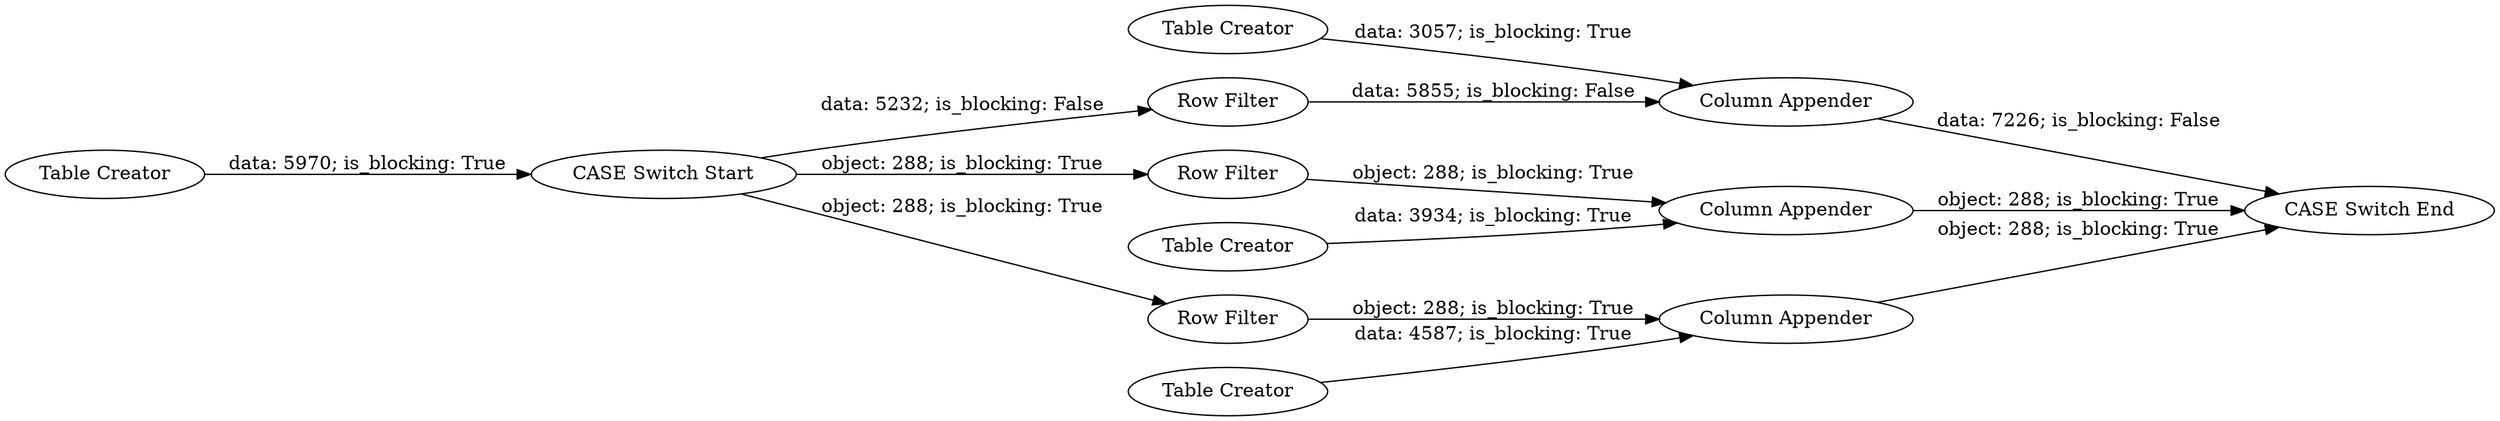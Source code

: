 digraph {
	"562695084081328400_5" [label="Table Creator"]
	"562695084081328400_1" [label="Table Creator"]
	"562695084081328400_14" [label="CASE Switch End"]
	"562695084081328400_10" [label="Column Appender"]
	"562695084081328400_11" [label="Row Filter"]
	"562695084081328400_9" [label="Table Creator"]
	"562695084081328400_12" [label="Table Creator"]
	"562695084081328400_7" [label="Row Filter"]
	"562695084081328400_8" [label="Row Filter"]
	"562695084081328400_13" [label="Column Appender"]
	"562695084081328400_4" [label="CASE Switch Start"]
	"562695084081328400_6" [label="Column Appender"]
	"562695084081328400_4" -> "562695084081328400_11" [label="object: 288; is_blocking: True"]
	"562695084081328400_8" -> "562695084081328400_10" [label="object: 288; is_blocking: True"]
	"562695084081328400_1" -> "562695084081328400_4" [label="data: 5970; is_blocking: True"]
	"562695084081328400_4" -> "562695084081328400_7" [label="data: 5232; is_blocking: False"]
	"562695084081328400_11" -> "562695084081328400_13" [label="object: 288; is_blocking: True"]
	"562695084081328400_12" -> "562695084081328400_13" [label="data: 3934; is_blocking: True"]
	"562695084081328400_7" -> "562695084081328400_6" [label="data: 5855; is_blocking: False"]
	"562695084081328400_6" -> "562695084081328400_14" [label="data: 7226; is_blocking: False"]
	"562695084081328400_13" -> "562695084081328400_14" [label="object: 288; is_blocking: True"]
	"562695084081328400_9" -> "562695084081328400_10" [label="data: 4587; is_blocking: True"]
	"562695084081328400_5" -> "562695084081328400_6" [label="data: 3057; is_blocking: True"]
	"562695084081328400_4" -> "562695084081328400_8" [label="object: 288; is_blocking: True"]
	"562695084081328400_10" -> "562695084081328400_14" [label="object: 288; is_blocking: True"]
	rankdir=LR
}
